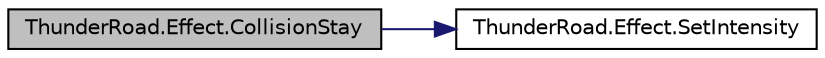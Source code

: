 digraph "ThunderRoad.Effect.CollisionStay"
{
 // LATEX_PDF_SIZE
  edge [fontname="Helvetica",fontsize="10",labelfontname="Helvetica",labelfontsize="10"];
  node [fontname="Helvetica",fontsize="10",shape=record];
  rankdir="LR";
  Node1 [label="ThunderRoad.Effect.CollisionStay",height=0.2,width=0.4,color="black", fillcolor="grey75", style="filled", fontcolor="black",tooltip="Collisions the stay."];
  Node1 -> Node2 [color="midnightblue",fontsize="10",style="solid",fontname="Helvetica"];
  Node2 [label="ThunderRoad.Effect.SetIntensity",height=0.2,width=0.4,color="black", fillcolor="white", style="filled",URL="$class_thunder_road_1_1_effect.html#a3881f1417a2ddfaa40c7bcc01b15a9cf",tooltip="Sets the intensity."];
}
